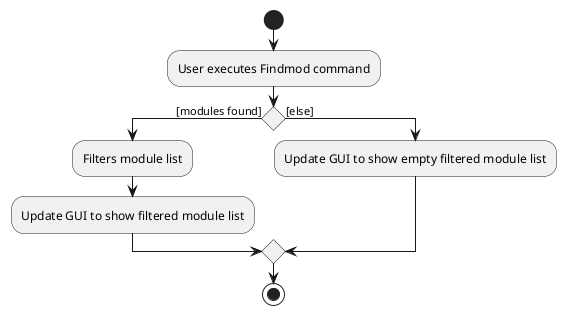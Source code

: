 @startuml
start
:User executes Findmod command;

'Since the beta syntax does not support placing the condition outside the
'diamond we place it as the true branch instead.

if () then ([modules found])
    :Filters module list;
    :Update GUI to show filtered module list;
else ([else])
    :Update GUI to show empty filtered module list;
endif
stop
@enduml
